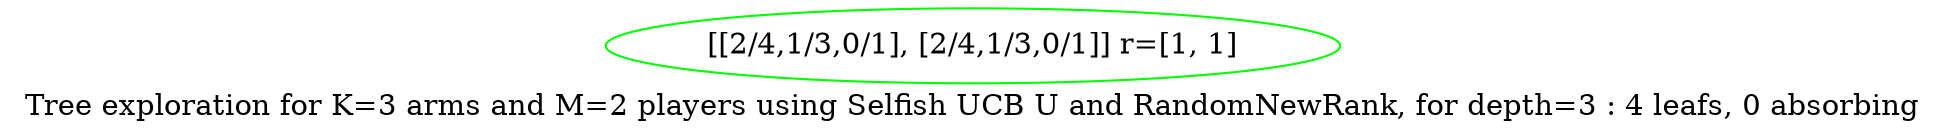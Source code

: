 digraph {
	overlap=false
	label="Tree exploration for K=3 arms and M=2 players using Selfish UCB U and RandomNewRank, for depth=3 : 4 leafs, 0 absorbing"
	0 [label="[[2/4,1/3,0/1], [2/4,1/3,0/1]] r=[1, 1]" color=green]
}
